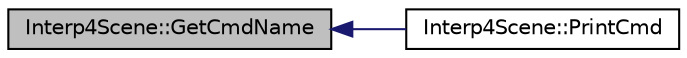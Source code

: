 digraph "Interp4Scene::GetCmdName"
{
  edge [fontname="Helvetica",fontsize="10",labelfontname="Helvetica",labelfontsize="10"];
  node [fontname="Helvetica",fontsize="10",shape=record];
  rankdir="LR";
  Node1 [label="Interp4Scene::GetCmdName",height=0.2,width=0.4,color="black", fillcolor="grey75", style="filled", fontcolor="black"];
  Node1 -> Node2 [dir="back",color="midnightblue",fontsize="10",style="solid",fontname="Helvetica"];
  Node2 [label="Interp4Scene::PrintCmd",height=0.2,width=0.4,color="black", fillcolor="white", style="filled",URL="$class_interp4_scene.html#ad444f2c7137f72398f9376db0198f546",tooltip="Wyświetla komendę oraz parametry. "];
}
